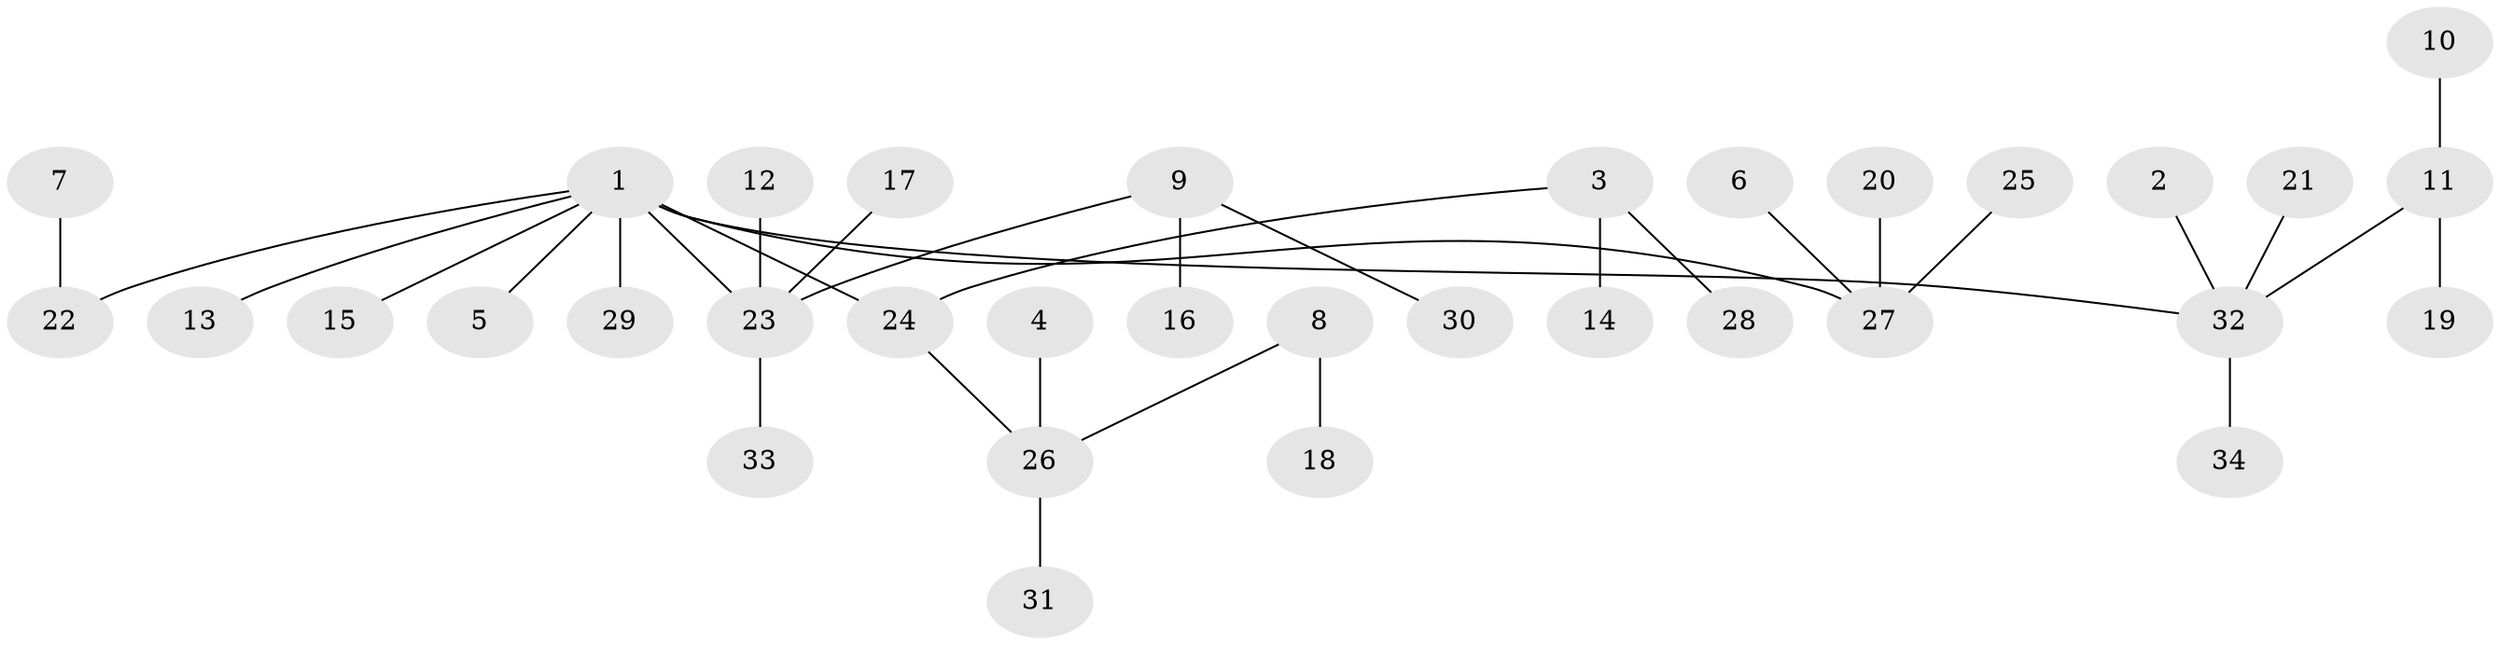 // original degree distribution, {2: 0.23529411764705882, 5: 0.029411764705882353, 4: 0.07352941176470588, 3: 0.16176470588235295, 6: 0.014705882352941176, 1: 0.4852941176470588}
// Generated by graph-tools (version 1.1) at 2025/26/03/09/25 03:26:27]
// undirected, 34 vertices, 33 edges
graph export_dot {
graph [start="1"]
  node [color=gray90,style=filled];
  1;
  2;
  3;
  4;
  5;
  6;
  7;
  8;
  9;
  10;
  11;
  12;
  13;
  14;
  15;
  16;
  17;
  18;
  19;
  20;
  21;
  22;
  23;
  24;
  25;
  26;
  27;
  28;
  29;
  30;
  31;
  32;
  33;
  34;
  1 -- 5 [weight=1.0];
  1 -- 13 [weight=1.0];
  1 -- 15 [weight=1.0];
  1 -- 22 [weight=1.0];
  1 -- 23 [weight=1.0];
  1 -- 24 [weight=1.0];
  1 -- 27 [weight=1.0];
  1 -- 29 [weight=1.0];
  1 -- 32 [weight=1.0];
  2 -- 32 [weight=1.0];
  3 -- 14 [weight=1.0];
  3 -- 24 [weight=1.0];
  3 -- 28 [weight=1.0];
  4 -- 26 [weight=1.0];
  6 -- 27 [weight=1.0];
  7 -- 22 [weight=1.0];
  8 -- 18 [weight=1.0];
  8 -- 26 [weight=1.0];
  9 -- 16 [weight=1.0];
  9 -- 23 [weight=1.0];
  9 -- 30 [weight=1.0];
  10 -- 11 [weight=1.0];
  11 -- 19 [weight=1.0];
  11 -- 32 [weight=1.0];
  12 -- 23 [weight=1.0];
  17 -- 23 [weight=1.0];
  20 -- 27 [weight=1.0];
  21 -- 32 [weight=1.0];
  23 -- 33 [weight=1.0];
  24 -- 26 [weight=1.0];
  25 -- 27 [weight=1.0];
  26 -- 31 [weight=1.0];
  32 -- 34 [weight=1.0];
}
